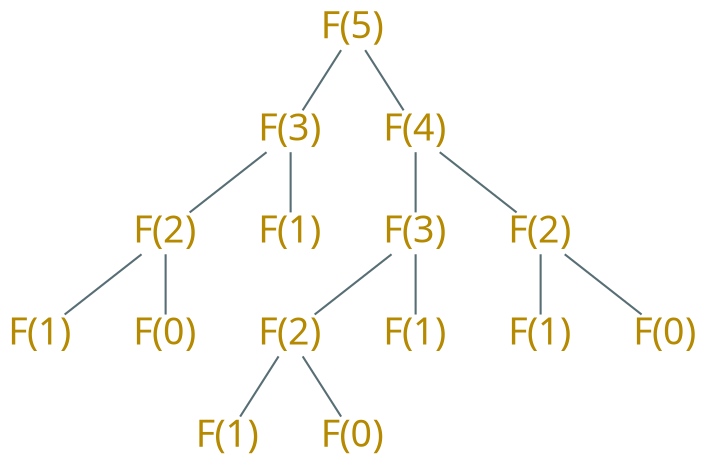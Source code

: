 digraph g {
    bgcolor=transparent
    graph [nodesep=0.4, ranksep=0.4]
    node [shape=plain, color="#586e75", fontcolor="#b58900", fontsize=18, fontname="LXGWWenKai"]
    edge [arrowhead=none, color="#586e75", fontcolor="#268bd2", fontsize=16, fontname="LXGWWenKai"]

    f31 [label="F(3)"]
    f32 [label="F(3)"]

    f21 [label="F(2)"]
    f22 [label="F(2)"]
    f23 [label="F(2)"]

    f11 [label="F(1)"]
    f12 [label="F(1)"]
    f13 [label="F(1)"]
    f14 [label="F(1)"]

    f01 [label="F(0)"]
    f02 [label="F(0)"]

    "F(5)" -> {"F(4)", f31}

    "F(4)" -> {f32, f21}

    f31 -> {f22, f11}

    f32 -> {f23, f12}

    f21 -> {f13, f01}

    f22 -> {f14, f02}

    f23 -> {"F(1)", "F(0)"}
}